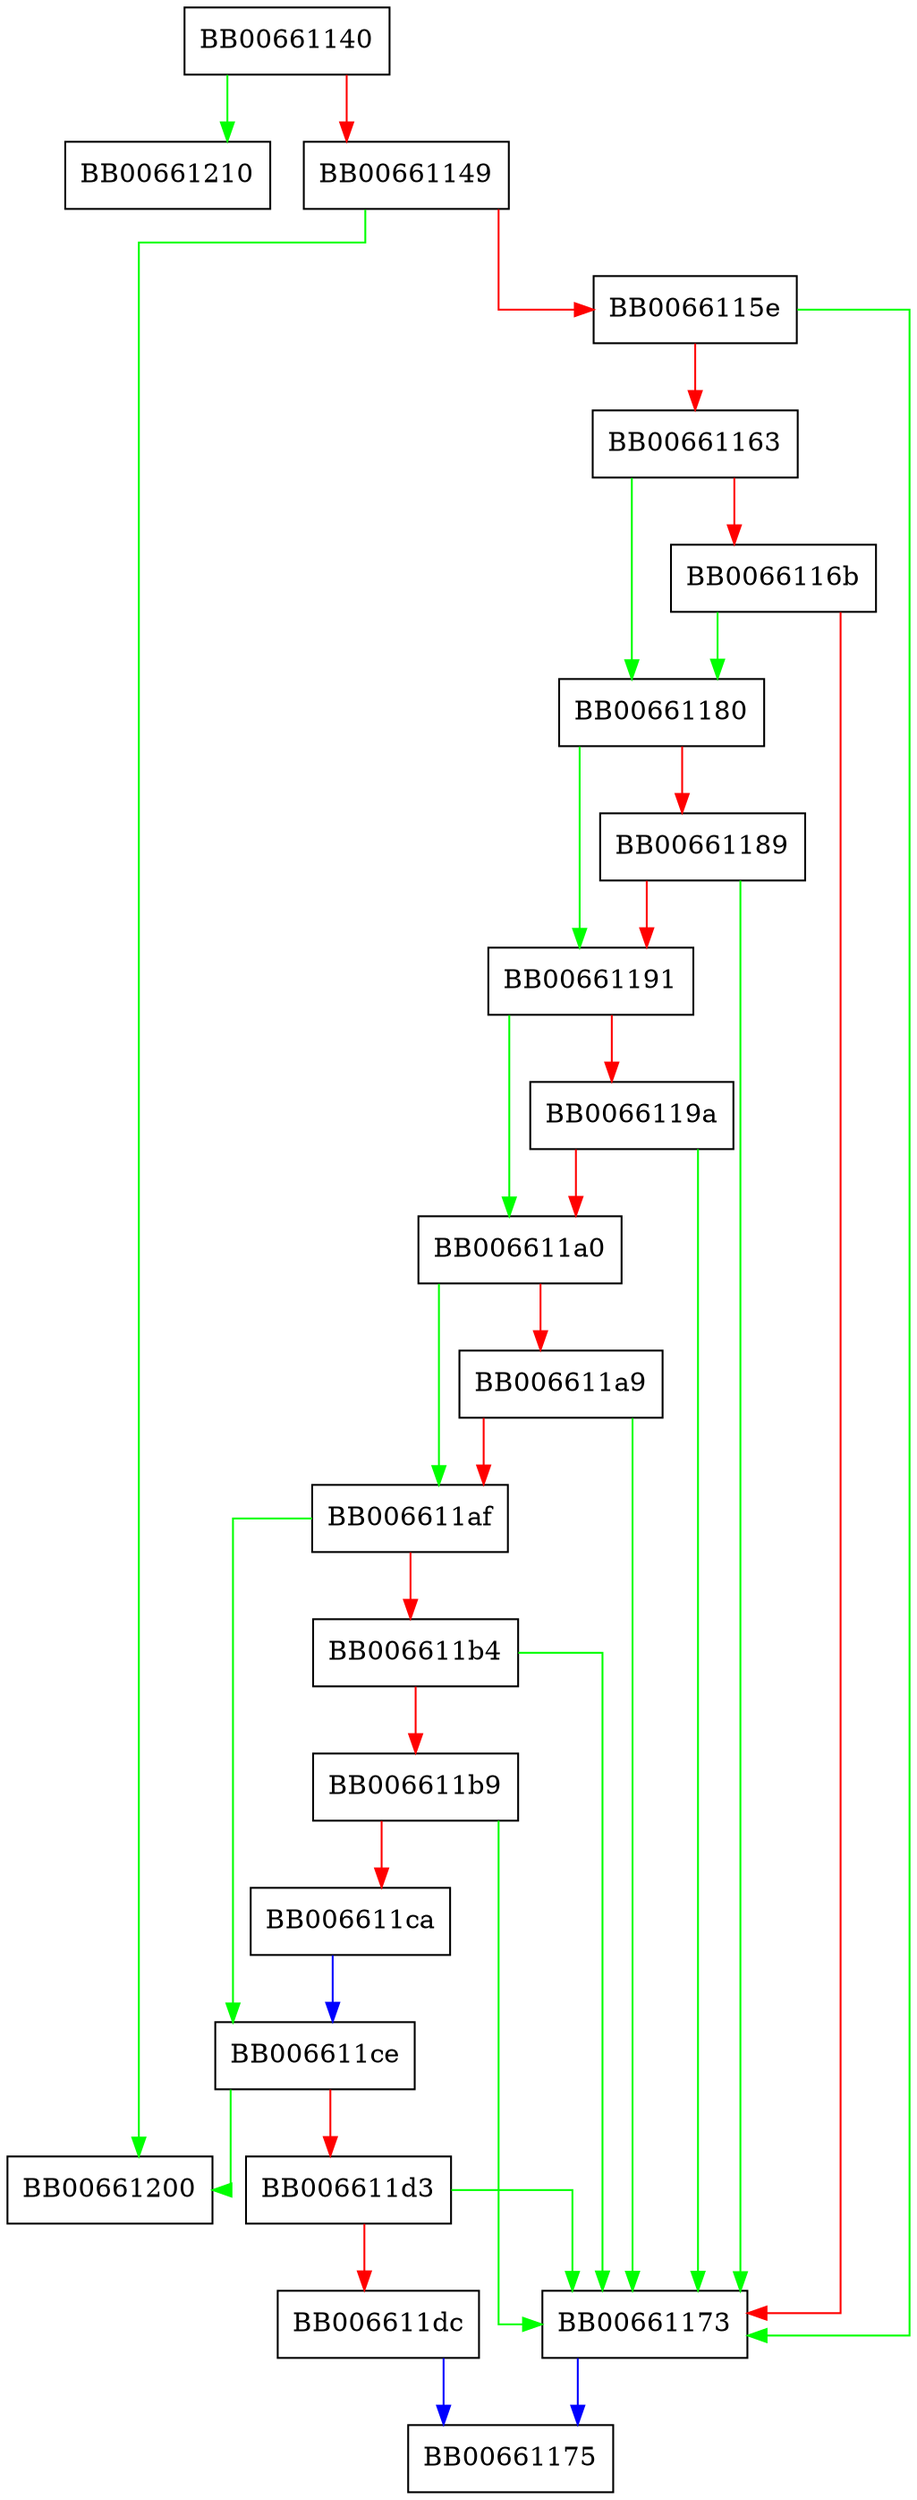 digraph X509v3_asid_subset {
  node [shape="box"];
  graph [splines=ortho];
  BB00661140 -> BB00661210 [color="green"];
  BB00661140 -> BB00661149 [color="red"];
  BB00661149 -> BB00661200 [color="green"];
  BB00661149 -> BB0066115e [color="red"];
  BB0066115e -> BB00661173 [color="green"];
  BB0066115e -> BB00661163 [color="red"];
  BB00661163 -> BB00661180 [color="green"];
  BB00661163 -> BB0066116b [color="red"];
  BB0066116b -> BB00661180 [color="green"];
  BB0066116b -> BB00661173 [color="red"];
  BB00661173 -> BB00661175 [color="blue"];
  BB00661180 -> BB00661191 [color="green"];
  BB00661180 -> BB00661189 [color="red"];
  BB00661189 -> BB00661173 [color="green"];
  BB00661189 -> BB00661191 [color="red"];
  BB00661191 -> BB006611a0 [color="green"];
  BB00661191 -> BB0066119a [color="red"];
  BB0066119a -> BB00661173 [color="green"];
  BB0066119a -> BB006611a0 [color="red"];
  BB006611a0 -> BB006611af [color="green"];
  BB006611a0 -> BB006611a9 [color="red"];
  BB006611a9 -> BB00661173 [color="green"];
  BB006611a9 -> BB006611af [color="red"];
  BB006611af -> BB006611ce [color="green"];
  BB006611af -> BB006611b4 [color="red"];
  BB006611b4 -> BB00661173 [color="green"];
  BB006611b4 -> BB006611b9 [color="red"];
  BB006611b9 -> BB00661173 [color="green"];
  BB006611b9 -> BB006611ca [color="red"];
  BB006611ca -> BB006611ce [color="blue"];
  BB006611ce -> BB00661200 [color="green"];
  BB006611ce -> BB006611d3 [color="red"];
  BB006611d3 -> BB00661173 [color="green"];
  BB006611d3 -> BB006611dc [color="red"];
  BB006611dc -> BB00661175 [color="blue"];
}